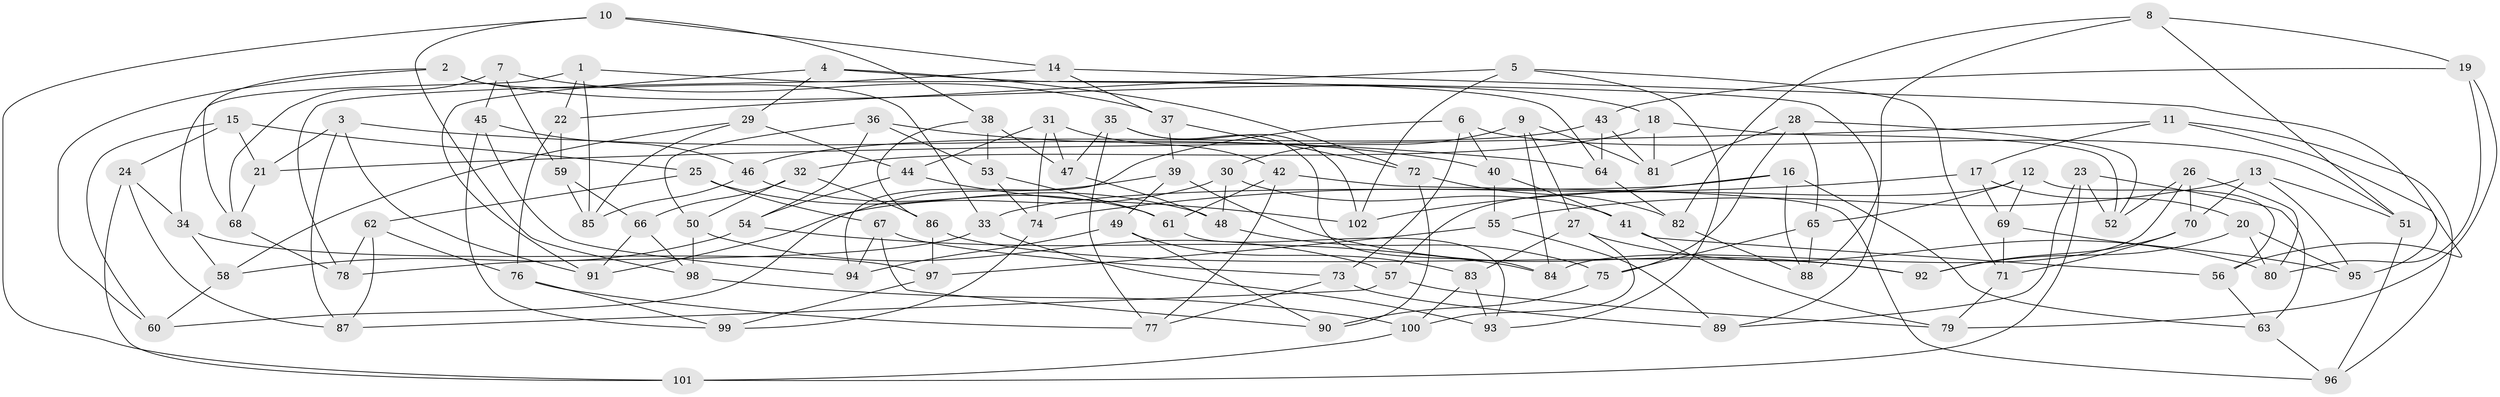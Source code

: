 // coarse degree distribution, {7: 0.13333333333333333, 9: 0.13333333333333333, 6: 0.23333333333333334, 8: 0.1, 11: 0.03333333333333333, 13: 0.06666666666666667, 12: 0.03333333333333333, 5: 0.1, 10: 0.03333333333333333, 4: 0.13333333333333333}
// Generated by graph-tools (version 1.1) at 2025/20/03/04/25 18:20:50]
// undirected, 102 vertices, 204 edges
graph export_dot {
graph [start="1"]
  node [color=gray90,style=filled];
  1;
  2;
  3;
  4;
  5;
  6;
  7;
  8;
  9;
  10;
  11;
  12;
  13;
  14;
  15;
  16;
  17;
  18;
  19;
  20;
  21;
  22;
  23;
  24;
  25;
  26;
  27;
  28;
  29;
  30;
  31;
  32;
  33;
  34;
  35;
  36;
  37;
  38;
  39;
  40;
  41;
  42;
  43;
  44;
  45;
  46;
  47;
  48;
  49;
  50;
  51;
  52;
  53;
  54;
  55;
  56;
  57;
  58;
  59;
  60;
  61;
  62;
  63;
  64;
  65;
  66;
  67;
  68;
  69;
  70;
  71;
  72;
  73;
  74;
  75;
  76;
  77;
  78;
  79;
  80;
  81;
  82;
  83;
  84;
  85;
  86;
  87;
  88;
  89;
  90;
  91;
  92;
  93;
  94;
  95;
  96;
  97;
  98;
  99;
  100;
  101;
  102;
  1 -- 64;
  1 -- 22;
  1 -- 85;
  1 -- 34;
  2 -- 33;
  2 -- 60;
  2 -- 18;
  2 -- 68;
  3 -- 21;
  3 -- 91;
  3 -- 87;
  3 -- 64;
  4 -- 91;
  4 -- 72;
  4 -- 29;
  4 -- 89;
  5 -- 102;
  5 -- 93;
  5 -- 71;
  5 -- 22;
  6 -- 40;
  6 -- 94;
  6 -- 73;
  6 -- 51;
  7 -- 37;
  7 -- 45;
  7 -- 59;
  7 -- 68;
  8 -- 19;
  8 -- 51;
  8 -- 88;
  8 -- 82;
  9 -- 84;
  9 -- 81;
  9 -- 27;
  9 -- 30;
  10 -- 98;
  10 -- 101;
  10 -- 38;
  10 -- 14;
  11 -- 21;
  11 -- 17;
  11 -- 96;
  11 -- 95;
  12 -- 65;
  12 -- 56;
  12 -- 69;
  12 -- 57;
  13 -- 70;
  13 -- 51;
  13 -- 55;
  13 -- 95;
  14 -- 56;
  14 -- 37;
  14 -- 78;
  15 -- 25;
  15 -- 24;
  15 -- 60;
  15 -- 21;
  16 -- 102;
  16 -- 63;
  16 -- 88;
  16 -- 33;
  17 -- 20;
  17 -- 74;
  17 -- 69;
  18 -- 32;
  18 -- 81;
  18 -- 52;
  19 -- 80;
  19 -- 43;
  19 -- 79;
  20 -- 95;
  20 -- 80;
  20 -- 92;
  21 -- 68;
  22 -- 76;
  22 -- 59;
  23 -- 89;
  23 -- 101;
  23 -- 63;
  23 -- 52;
  24 -- 34;
  24 -- 87;
  24 -- 101;
  25 -- 48;
  25 -- 62;
  25 -- 67;
  26 -- 52;
  26 -- 84;
  26 -- 80;
  26 -- 70;
  27 -- 80;
  27 -- 83;
  27 -- 100;
  28 -- 52;
  28 -- 75;
  28 -- 81;
  28 -- 65;
  29 -- 58;
  29 -- 85;
  29 -- 44;
  30 -- 41;
  30 -- 91;
  30 -- 48;
  31 -- 42;
  31 -- 47;
  31 -- 44;
  31 -- 74;
  32 -- 66;
  32 -- 50;
  32 -- 86;
  33 -- 93;
  33 -- 78;
  34 -- 58;
  34 -- 97;
  35 -- 77;
  35 -- 47;
  35 -- 84;
  35 -- 102;
  36 -- 40;
  36 -- 54;
  36 -- 53;
  36 -- 50;
  37 -- 39;
  37 -- 72;
  38 -- 86;
  38 -- 53;
  38 -- 47;
  39 -- 60;
  39 -- 49;
  39 -- 92;
  40 -- 41;
  40 -- 55;
  41 -- 56;
  41 -- 79;
  42 -- 77;
  42 -- 61;
  42 -- 96;
  43 -- 46;
  43 -- 64;
  43 -- 81;
  44 -- 54;
  44 -- 102;
  45 -- 94;
  45 -- 46;
  45 -- 99;
  46 -- 61;
  46 -- 85;
  47 -- 48;
  48 -- 75;
  49 -- 90;
  49 -- 94;
  49 -- 83;
  50 -- 57;
  50 -- 98;
  51 -- 96;
  53 -- 61;
  53 -- 74;
  54 -- 84;
  54 -- 58;
  55 -- 97;
  55 -- 89;
  56 -- 63;
  57 -- 79;
  57 -- 87;
  58 -- 60;
  59 -- 66;
  59 -- 85;
  61 -- 93;
  62 -- 87;
  62 -- 78;
  62 -- 76;
  63 -- 96;
  64 -- 82;
  65 -- 75;
  65 -- 88;
  66 -- 98;
  66 -- 91;
  67 -- 73;
  67 -- 94;
  67 -- 90;
  68 -- 78;
  69 -- 71;
  69 -- 95;
  70 -- 71;
  70 -- 92;
  71 -- 79;
  72 -- 82;
  72 -- 90;
  73 -- 77;
  73 -- 89;
  74 -- 99;
  75 -- 90;
  76 -- 99;
  76 -- 77;
  82 -- 88;
  83 -- 93;
  83 -- 100;
  86 -- 92;
  86 -- 97;
  97 -- 99;
  98 -- 100;
  100 -- 101;
}
